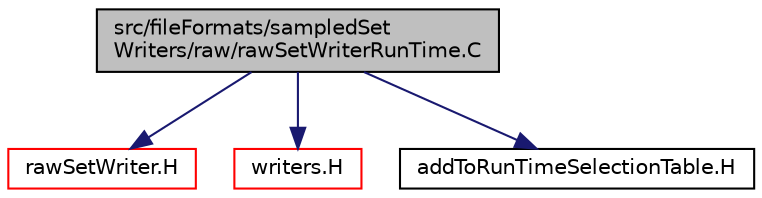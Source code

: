 digraph "src/fileFormats/sampledSetWriters/raw/rawSetWriterRunTime.C"
{
  bgcolor="transparent";
  edge [fontname="Helvetica",fontsize="10",labelfontname="Helvetica",labelfontsize="10"];
  node [fontname="Helvetica",fontsize="10",shape=record];
  Node1 [label="src/fileFormats/sampledSet\lWriters/raw/rawSetWriterRunTime.C",height=0.2,width=0.4,color="black", fillcolor="grey75", style="filled", fontcolor="black"];
  Node1 -> Node2 [color="midnightblue",fontsize="10",style="solid",fontname="Helvetica"];
  Node2 [label="rawSetWriter.H",height=0.2,width=0.4,color="red",URL="$a05171.html"];
  Node1 -> Node3 [color="midnightblue",fontsize="10",style="solid",fontname="Helvetica"];
  Node3 [label="writers.H",height=0.2,width=0.4,color="red",URL="$a05179.html"];
  Node1 -> Node4 [color="midnightblue",fontsize="10",style="solid",fontname="Helvetica"];
  Node4 [label="addToRunTimeSelectionTable.H",height=0.2,width=0.4,color="black",URL="$a08025.html",tooltip="Macros for easy insertion into run-time selection tables. "];
}
